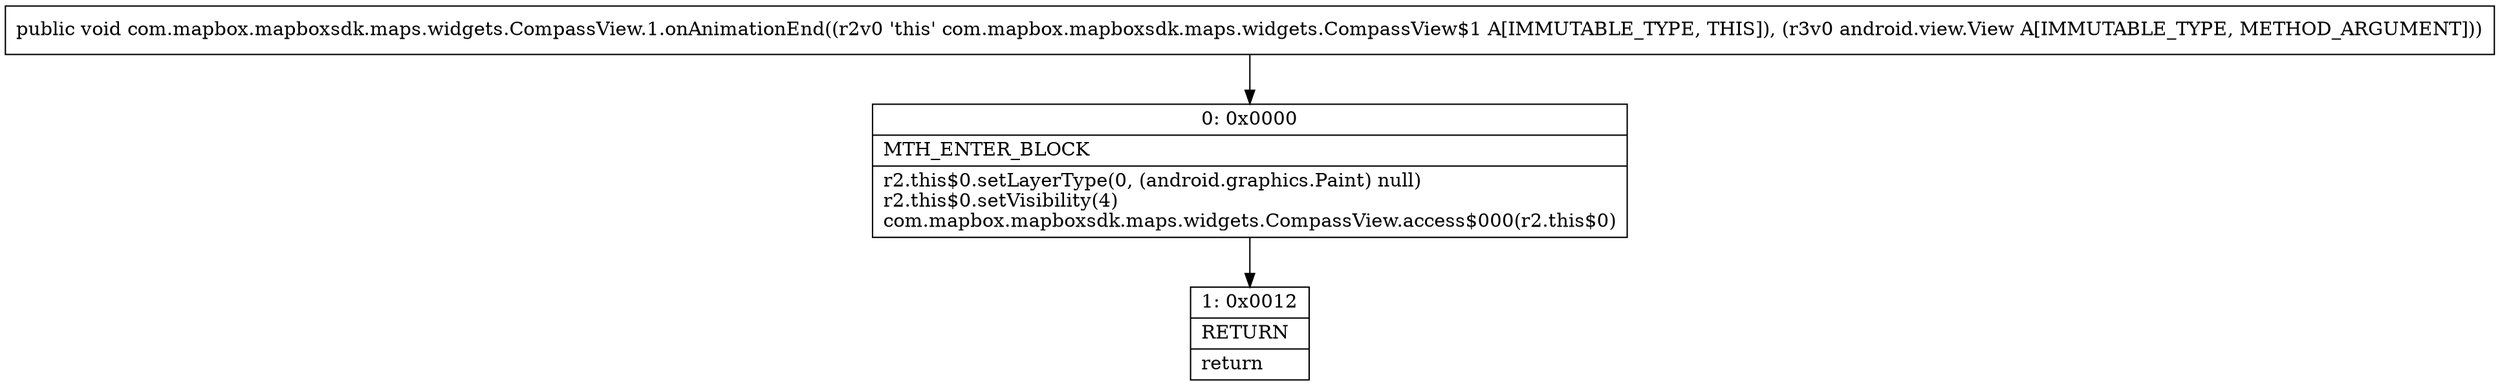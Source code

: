 digraph "CFG forcom.mapbox.mapboxsdk.maps.widgets.CompassView.1.onAnimationEnd(Landroid\/view\/View;)V" {
Node_0 [shape=record,label="{0\:\ 0x0000|MTH_ENTER_BLOCK\l|r2.this$0.setLayerType(0, (android.graphics.Paint) null)\lr2.this$0.setVisibility(4)\lcom.mapbox.mapboxsdk.maps.widgets.CompassView.access$000(r2.this$0)\l}"];
Node_1 [shape=record,label="{1\:\ 0x0012|RETURN\l|return\l}"];
MethodNode[shape=record,label="{public void com.mapbox.mapboxsdk.maps.widgets.CompassView.1.onAnimationEnd((r2v0 'this' com.mapbox.mapboxsdk.maps.widgets.CompassView$1 A[IMMUTABLE_TYPE, THIS]), (r3v0 android.view.View A[IMMUTABLE_TYPE, METHOD_ARGUMENT])) }"];
MethodNode -> Node_0;
Node_0 -> Node_1;
}

